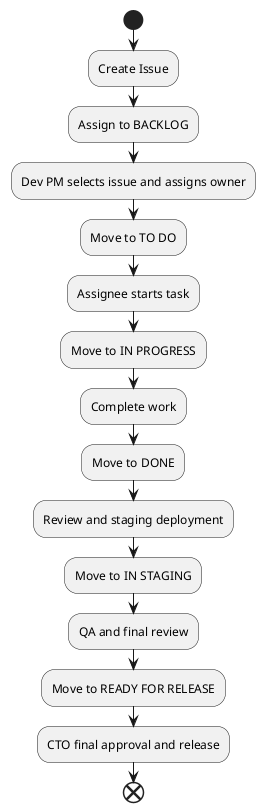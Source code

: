 @startuml
start
:Create Issue;
:Assign to BACKLOG;

:Dev PM selects issue and assigns owner;
:Move to TO DO;

:Assignee starts task;
:Move to IN PROGRESS;

:Complete work;
:Move to DONE;

:Review and staging deployment;
:Move to IN STAGING;

:QA and final review;
:Move to READY FOR RELEASE;

:CTO final approval and release;
end
@enduml
